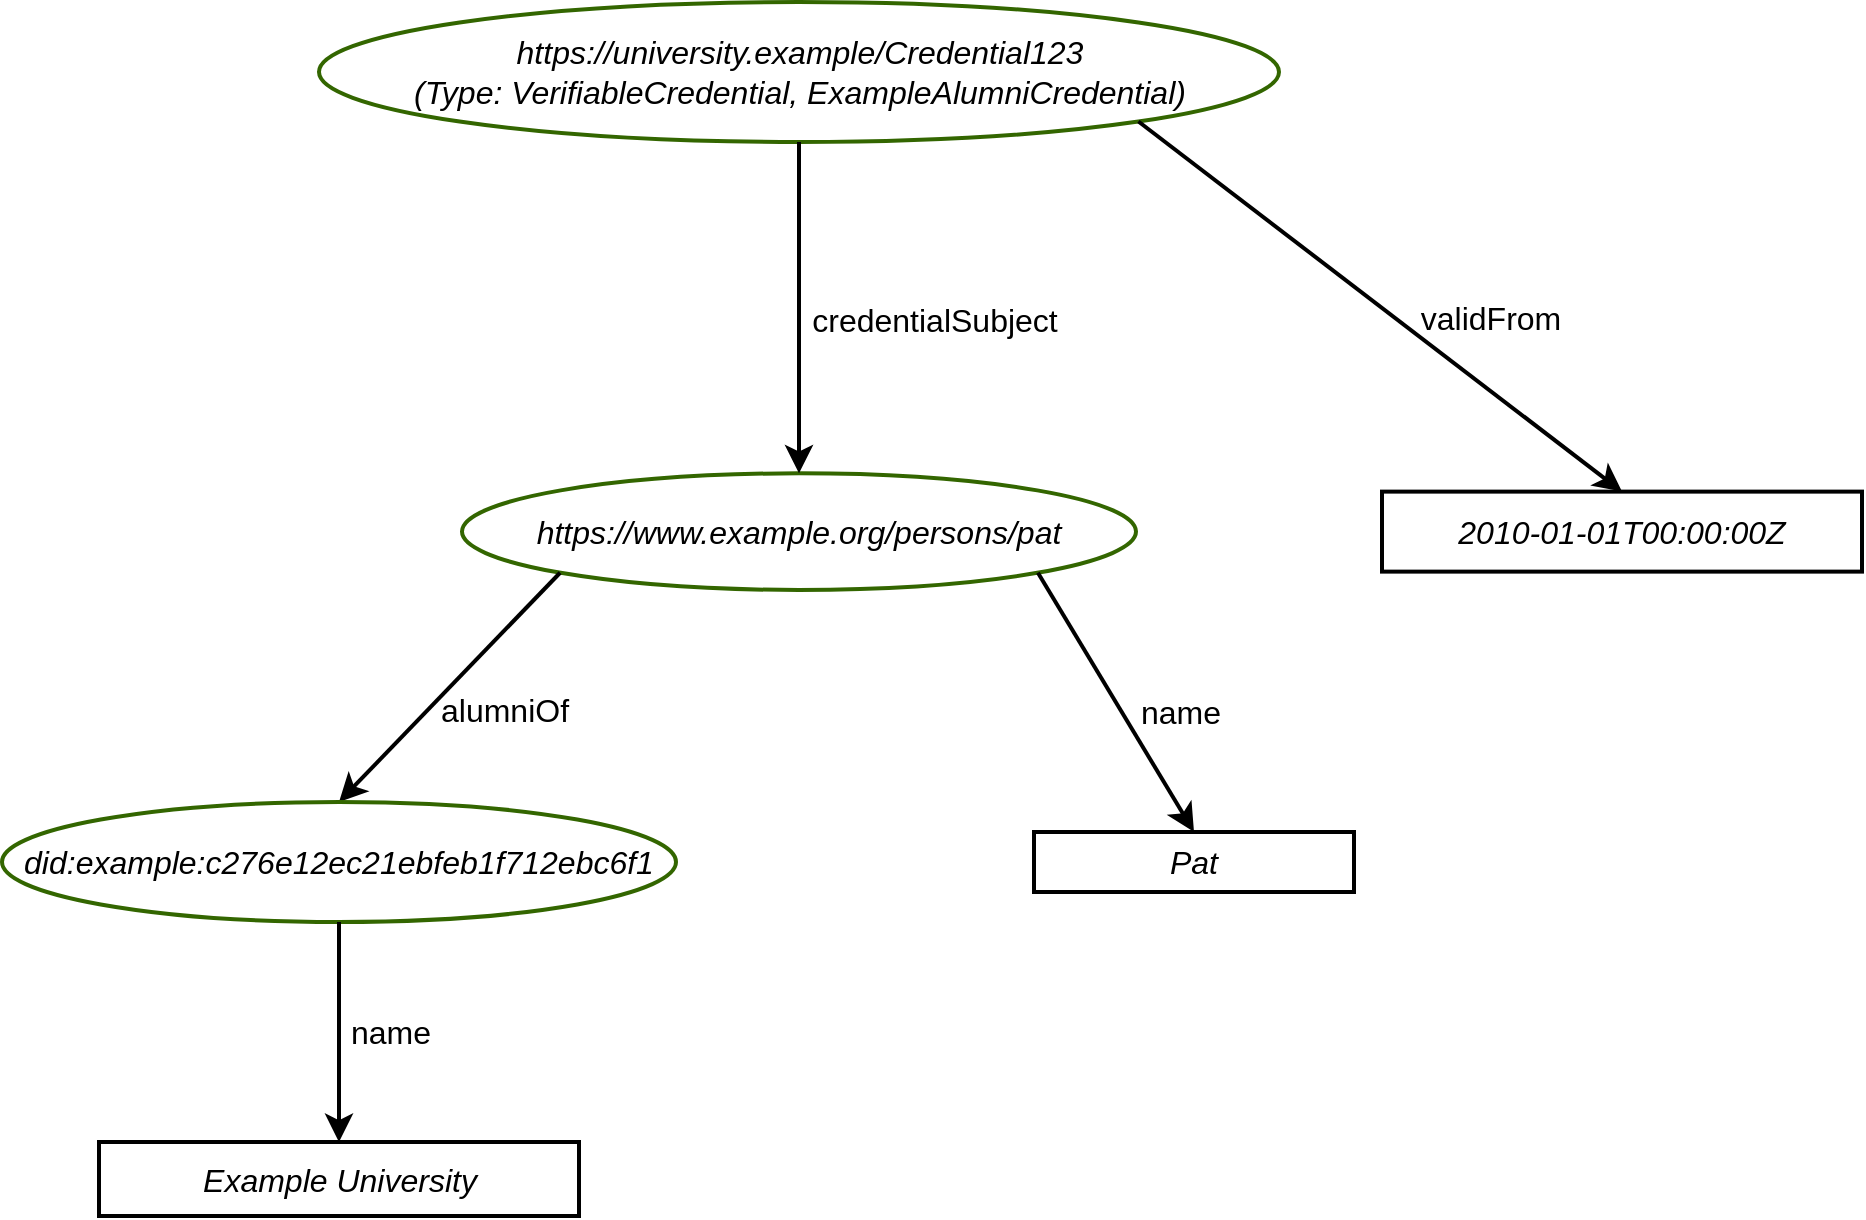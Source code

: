<mxfile version="26.2.15">
  <diagram name="Page-1" id="ZRe_wIOORr0k_d4isBBX">
    <mxGraphModel dx="3685" dy="1730" grid="1" gridSize="10" guides="1" tooltips="1" connect="1" arrows="1" fold="1" page="1" pageScale="1" pageWidth="1169" pageHeight="827" math="0" shadow="0">
      <root>
        <mxCell id="0" />
        <mxCell id="1" parent="0" />
        <UserObject label="&lt;div&gt;&lt;i&gt;https://university.example/Credential123&lt;/i&gt;&lt;/div&gt;&lt;div&gt;&lt;i&gt;(Type: VerifiableCredential, ExampleAlumniCredential)&lt;/i&gt;&lt;/div&gt;" id="I-3xDNqU13IutiKupr62-4">
          <mxCell style="ellipse;whiteSpace=wrap;html=1;fontSize=16;fillColor=none;strokeWidth=2;strokeColor=#336600;" parent="1" vertex="1">
            <mxGeometry x="-2041.5" y="-700" width="480" height="70" as="geometry" />
          </mxCell>
        </UserObject>
        <UserObject label="&lt;div&gt;&lt;i&gt;2010-01-01T00:00:00Z&lt;/i&gt;&lt;/div&gt;" id="HRplg5cOvGm0gZk61Yn5-5">
          <mxCell style="rounded=0;whiteSpace=wrap;html=1;fontSize=16;fillColor=none;strokeWidth=2;" parent="1" vertex="1">
            <mxGeometry x="-1510" y="-455.19" width="240" height="40" as="geometry" />
          </mxCell>
        </UserObject>
        <mxCell id="HRplg5cOvGm0gZk61Yn5-10" value="" style="endArrow=classic;html=1;rounded=0;fontSize=12;startSize=8;endSize=8;curved=1;entryX=0.5;entryY=0;entryDx=0;entryDy=0;exitX=1;exitY=1;exitDx=0;exitDy=0;strokeWidth=2;fontStyle=2;" parent="1" source="I-3xDNqU13IutiKupr62-4" target="HRplg5cOvGm0gZk61Yn5-5" edge="1">
          <mxGeometry width="50" height="50" relative="1" as="geometry">
            <mxPoint x="-1940" y="-320" as="sourcePoint" />
            <mxPoint x="-1797" y="-175" as="targetPoint" />
          </mxGeometry>
        </mxCell>
        <mxCell id="HRplg5cOvGm0gZk61Yn5-11" value="validFrom" style="edgeLabel;html=1;align=center;verticalAlign=middle;resizable=0;points=[];fontSize=16;labelBackgroundColor=none;" parent="HRplg5cOvGm0gZk61Yn5-10" vertex="1" connectable="0">
          <mxGeometry x="0.135" y="-2" relative="1" as="geometry">
            <mxPoint x="39" y="-9" as="offset" />
          </mxGeometry>
        </mxCell>
        <UserObject label="&lt;div&gt;&lt;i style=&quot;background-color: initial;&quot;&gt;https://www.example.org/persons/pat&lt;/i&gt;&lt;/div&gt;" id="HRplg5cOvGm0gZk61Yn5-12">
          <mxCell style="ellipse;whiteSpace=wrap;html=1;fontSize=16;fillColor=none;strokeWidth=2;strokeColor=#336600;" parent="1" vertex="1">
            <mxGeometry x="-1970" y="-464.34" width="337" height="58.3" as="geometry" />
          </mxCell>
        </UserObject>
        <mxCell id="HRplg5cOvGm0gZk61Yn5-13" value="" style="endArrow=classic;html=1;rounded=0;fontSize=12;startSize=8;endSize=8;curved=1;exitX=0.5;exitY=1;exitDx=0;exitDy=0;strokeWidth=2;fontStyle=2;entryX=0.5;entryY=0;entryDx=0;entryDy=0;" parent="1" source="I-3xDNqU13IutiKupr62-4" target="HRplg5cOvGm0gZk61Yn5-12" edge="1">
          <mxGeometry width="50" height="50" relative="1" as="geometry">
            <mxPoint x="-2140" y="-490" as="sourcePoint" />
            <mxPoint x="-1890" y="-310" as="targetPoint" />
          </mxGeometry>
        </mxCell>
        <mxCell id="HRplg5cOvGm0gZk61Yn5-14" value="credentialSubject" style="edgeLabel;html=1;align=center;verticalAlign=middle;resizable=0;points=[];fontSize=16;labelBackgroundColor=none;" parent="HRplg5cOvGm0gZk61Yn5-13" vertex="1" connectable="0">
          <mxGeometry x="0.135" y="-2" relative="1" as="geometry">
            <mxPoint x="69" y="-5" as="offset" />
          </mxGeometry>
        </mxCell>
        <mxCell id="HRplg5cOvGm0gZk61Yn5-16" value="" style="endArrow=classic;html=1;rounded=0;fontSize=12;startSize=8;endSize=8;curved=1;entryX=0.5;entryY=0;entryDx=0;entryDy=0;exitX=1;exitY=1;exitDx=0;exitDy=0;strokeWidth=2;fontStyle=2;" parent="1" source="HRplg5cOvGm0gZk61Yn5-12" target="HRplg5cOvGm0gZk61Yn5-15" edge="1">
          <mxGeometry width="50" height="50" relative="1" as="geometry">
            <mxPoint x="-1850" y="-310" as="sourcePoint" />
            <mxPoint x="-1417" y="-310" as="targetPoint" />
          </mxGeometry>
        </mxCell>
        <mxCell id="HRplg5cOvGm0gZk61Yn5-17" value="name" style="edgeLabel;html=1;align=center;verticalAlign=middle;resizable=0;points=[];fontSize=16;labelBackgroundColor=none;" parent="HRplg5cOvGm0gZk61Yn5-16" vertex="1" connectable="0">
          <mxGeometry x="0.135" y="-2" relative="1" as="geometry">
            <mxPoint x="28" y="-5" as="offset" />
          </mxGeometry>
        </mxCell>
        <mxCell id="HRplg5cOvGm0gZk61Yn5-20" value="" style="endArrow=classic;html=1;rounded=0;fontSize=12;startSize=8;endSize=8;curved=1;entryX=0.5;entryY=0;entryDx=0;entryDy=0;exitX=0;exitY=1;exitDx=0;exitDy=0;strokeWidth=2;fontStyle=2" parent="1" source="HRplg5cOvGm0gZk61Yn5-12" target="E5f-8hAcM4Bx_eA0MOKK-1" edge="1">
          <mxGeometry width="50" height="50" relative="1" as="geometry">
            <mxPoint x="-1710" y="-230" as="sourcePoint" />
            <mxPoint x="-1563" y="-340" as="targetPoint" />
          </mxGeometry>
        </mxCell>
        <mxCell id="HRplg5cOvGm0gZk61Yn5-21" value="alumniOf" style="edgeLabel;html=1;align=center;verticalAlign=middle;resizable=0;points=[];fontSize=16;labelBackgroundColor=none;" parent="HRplg5cOvGm0gZk61Yn5-20" vertex="1" connectable="0">
          <mxGeometry x="0.135" y="-2" relative="1" as="geometry">
            <mxPoint x="36" y="5" as="offset" />
          </mxGeometry>
        </mxCell>
        <UserObject label="&lt;i&gt;Pat&lt;/i&gt;" id="HRplg5cOvGm0gZk61Yn5-15">
          <mxCell style="rounded=0;whiteSpace=wrap;html=1;fontSize=16;fillColor=none;strokeWidth=2;" parent="1" vertex="1">
            <mxGeometry x="-1684" y="-285" width="160" height="30" as="geometry" />
          </mxCell>
        </UserObject>
        <UserObject label="&lt;i&gt;Example University&lt;/i&gt;" id="HRplg5cOvGm0gZk61Yn5-19">
          <mxCell style="rounded=0;whiteSpace=wrap;html=1;fontSize=16;fillColor=none;strokeWidth=2;" parent="1" vertex="1">
            <mxGeometry x="-2151.5" y="-130" width="240" height="37" as="geometry" />
          </mxCell>
        </UserObject>
        <UserObject label="&lt;div&gt;&lt;i style=&quot;background-color: initial;&quot;&gt;did:example:&lt;/i&gt;&lt;span style=&quot;background-color: initial;&quot;&gt;&lt;i&gt;c276e12ec21ebfeb1f712ebc6f1&lt;/i&gt;&lt;/span&gt;&lt;/div&gt;" id="E5f-8hAcM4Bx_eA0MOKK-1">
          <mxCell style="ellipse;whiteSpace=wrap;html=1;fontSize=16;fillColor=none;strokeWidth=2;strokeColor=#336600;" parent="1" vertex="1">
            <mxGeometry x="-2200" y="-300" width="337" height="60" as="geometry" />
          </mxCell>
        </UserObject>
        <mxCell id="E5f-8hAcM4Bx_eA0MOKK-2" value="" style="endArrow=classic;html=1;rounded=0;fontSize=12;startSize=8;endSize=8;curved=1;exitX=0.5;exitY=1;exitDx=0;exitDy=0;strokeWidth=2;fontStyle=2;entryX=0.5;entryY=0;entryDx=0;entryDy=0;" parent="1" source="E5f-8hAcM4Bx_eA0MOKK-1" target="HRplg5cOvGm0gZk61Yn5-19" edge="1">
          <mxGeometry width="50" height="50" relative="1" as="geometry">
            <mxPoint x="-1550" y="-237" as="sourcePoint" />
            <mxPoint x="-1870" y="-140" as="targetPoint" />
          </mxGeometry>
        </mxCell>
        <mxCell id="E5f-8hAcM4Bx_eA0MOKK-3" value="name" style="edgeLabel;html=1;align=center;verticalAlign=middle;resizable=0;points=[];fontSize=16;labelBackgroundColor=none;" parent="E5f-8hAcM4Bx_eA0MOKK-2" vertex="1" connectable="0">
          <mxGeometry x="0.135" y="-2" relative="1" as="geometry">
            <mxPoint x="27" y="-8" as="offset" />
          </mxGeometry>
        </mxCell>
      </root>
    </mxGraphModel>
  </diagram>
</mxfile>
